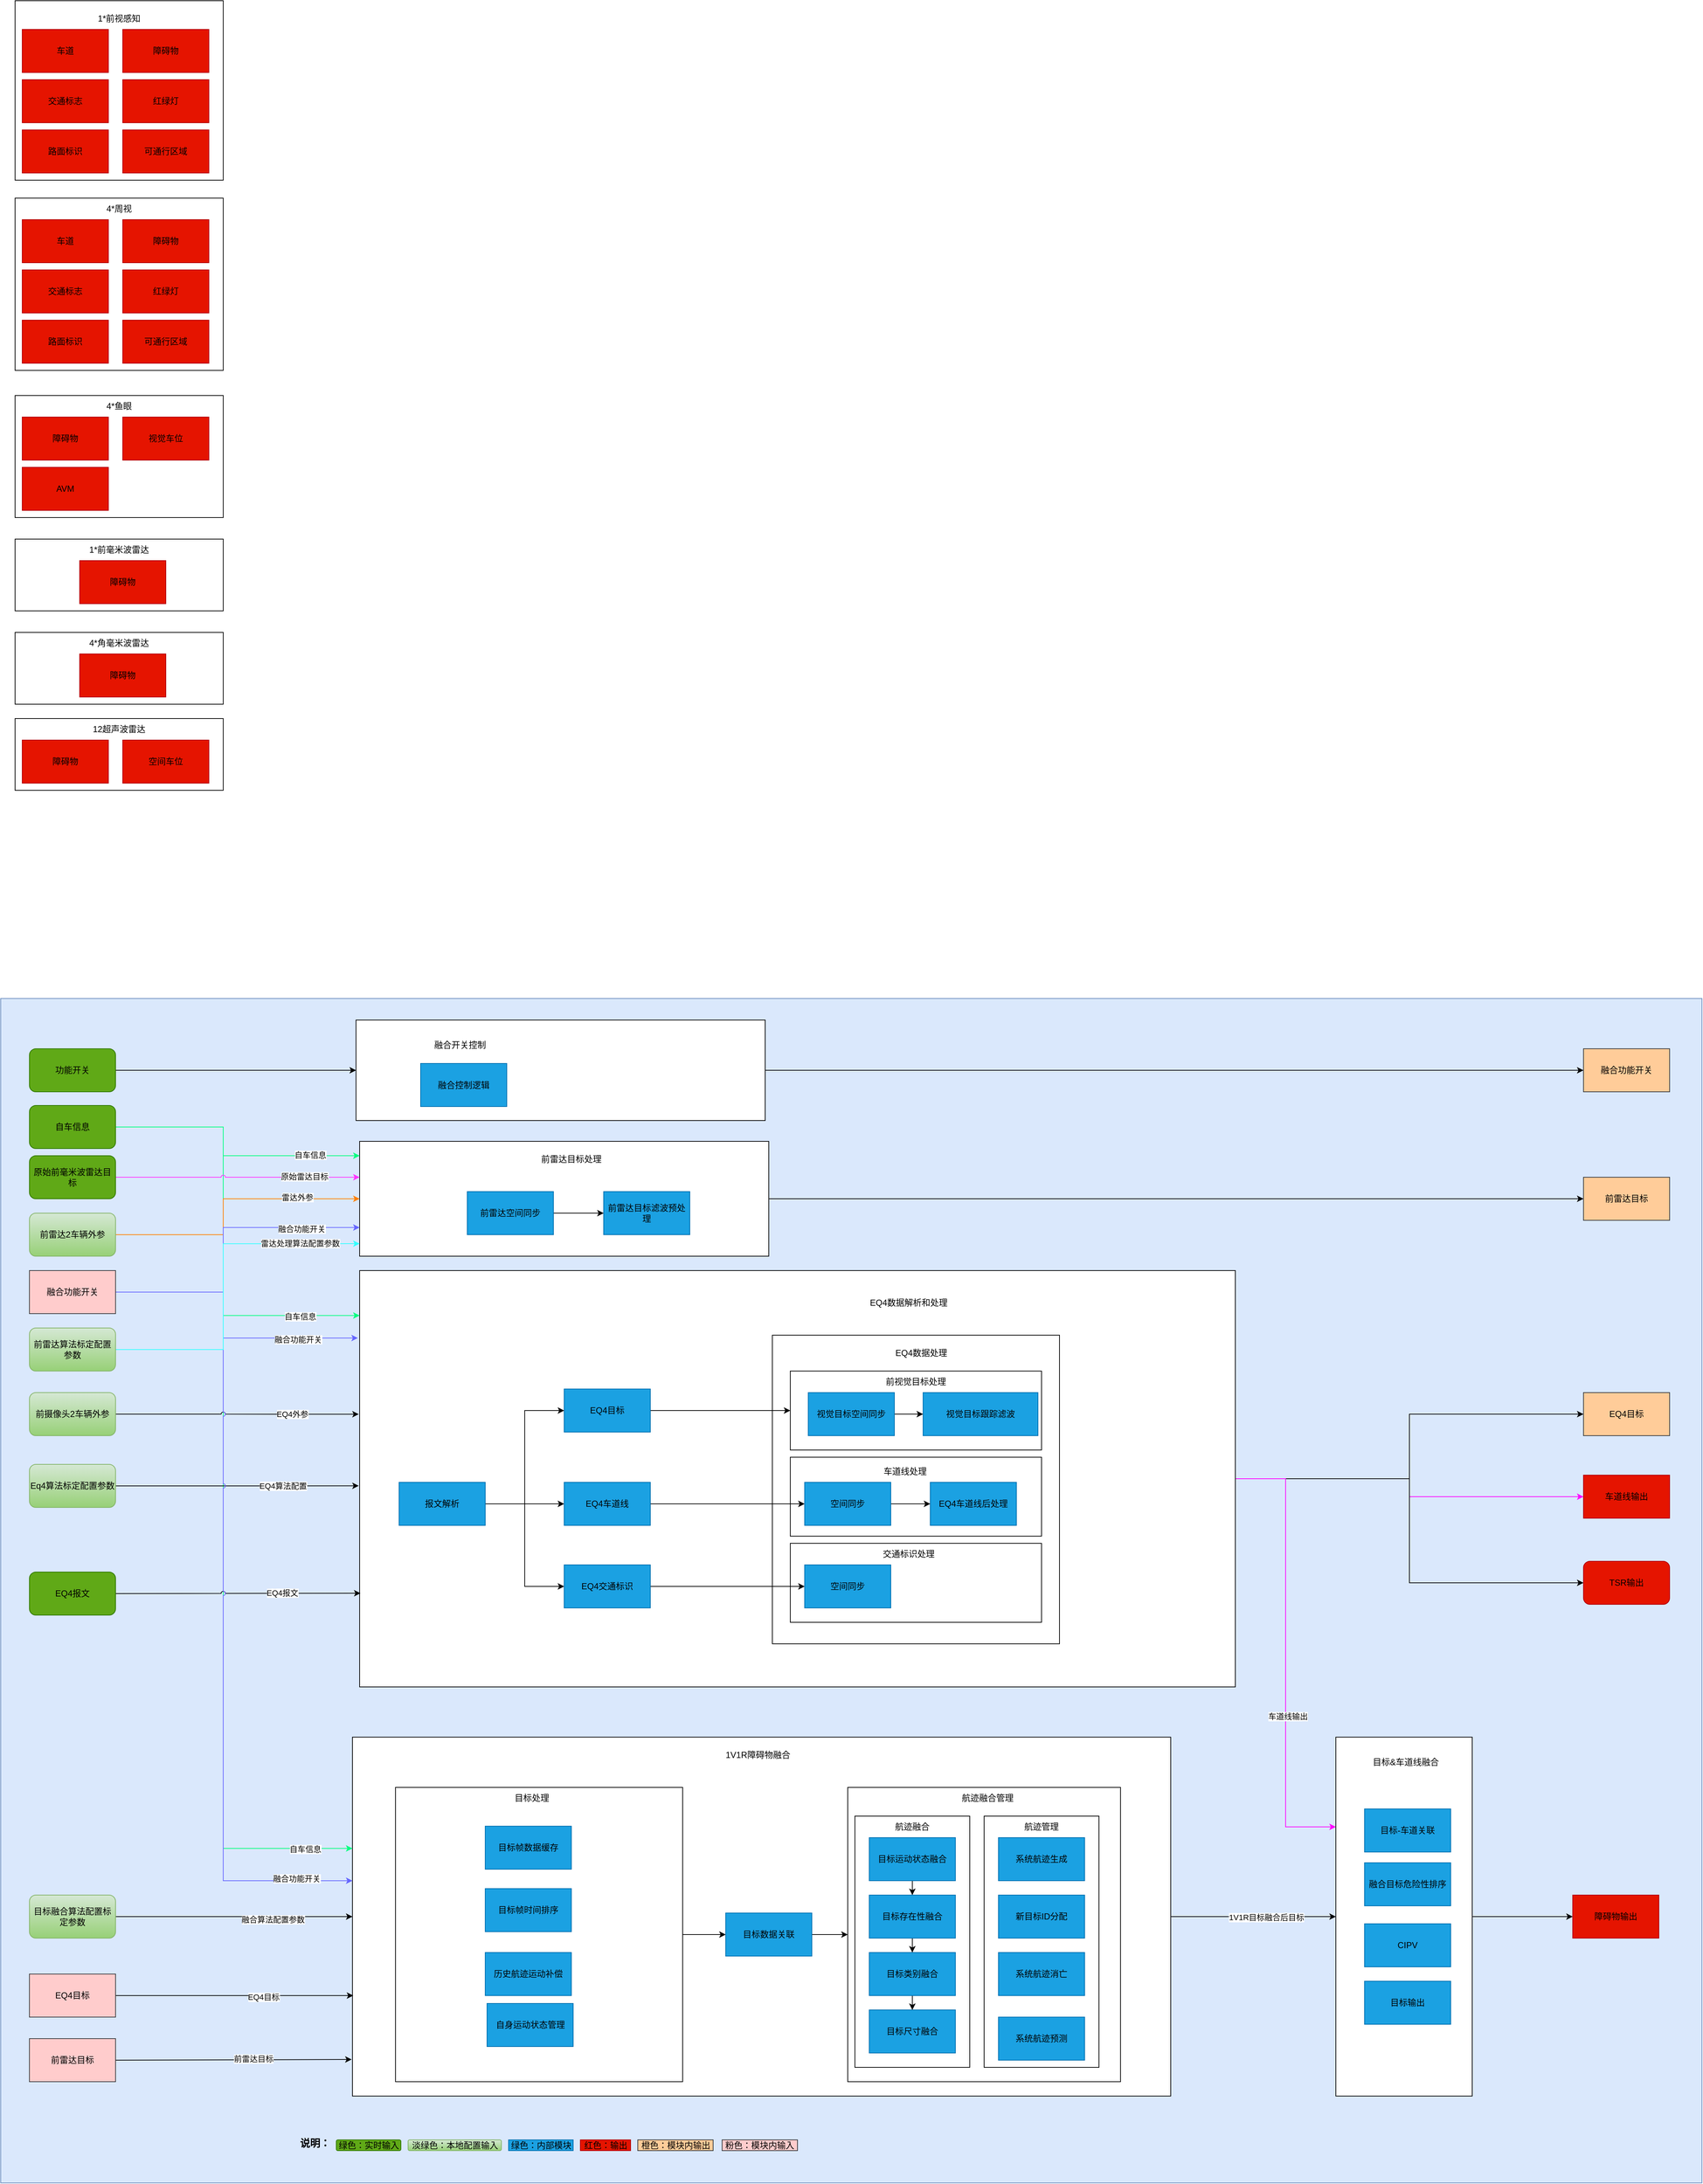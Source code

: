 <mxfile version="20.7.4" type="github">
  <diagram id="IhsJzOfJpi32SxIDnvag" name="第 1 页">
    <mxGraphModel dx="1879" dy="532" grid="1" gridSize="10" guides="1" tooltips="1" connect="1" arrows="1" fold="1" page="1" pageScale="1" pageWidth="827" pageHeight="1169" math="0" shadow="0">
      <root>
        <mxCell id="0" />
        <mxCell id="1" parent="0" />
        <mxCell id="KagueDXsl2RoDiGK6Tea-3" value="" style="rounded=0;whiteSpace=wrap;html=1;fillColor=#dae8fc;strokeColor=#6c8ebf;" vertex="1" parent="1">
          <mxGeometry x="-790" y="1700" width="2370" height="1650" as="geometry" />
        </mxCell>
        <mxCell id="KagueDXsl2RoDiGK6Tea-4" style="edgeStyle=orthogonalEdgeStyle;rounded=0;jumpStyle=arc;orthogonalLoop=1;jettySize=auto;html=1;entryX=0;entryY=0.5;entryDx=0;entryDy=0;" edge="1" parent="1" source="KagueDXsl2RoDiGK6Tea-112" target="KagueDXsl2RoDiGK6Tea-104">
          <mxGeometry relative="1" as="geometry" />
        </mxCell>
        <mxCell id="KagueDXsl2RoDiGK6Tea-5" style="edgeStyle=orthogonalEdgeStyle;rounded=0;jumpStyle=arc;orthogonalLoop=1;jettySize=auto;html=1;entryX=0;entryY=0.5;entryDx=0;entryDy=0;" edge="1" parent="1" source="KagueDXsl2RoDiGK6Tea-6" target="KagueDXsl2RoDiGK6Tea-129">
          <mxGeometry relative="1" as="geometry">
            <mxPoint x="1555" y="1979" as="targetPoint" />
          </mxGeometry>
        </mxCell>
        <mxCell id="KagueDXsl2RoDiGK6Tea-6" value="" style="rounded=0;whiteSpace=wrap;html=1;" vertex="1" parent="1">
          <mxGeometry x="-290" y="1899" width="570" height="160" as="geometry" />
        </mxCell>
        <mxCell id="KagueDXsl2RoDiGK6Tea-7" style="edgeStyle=orthogonalEdgeStyle;rounded=0;orthogonalLoop=1;jettySize=auto;html=1;jumpStyle=arc;entryX=0;entryY=0.5;entryDx=0;entryDy=0;" edge="1" parent="1" source="KagueDXsl2RoDiGK6Tea-12" target="KagueDXsl2RoDiGK6Tea-128">
          <mxGeometry relative="1" as="geometry">
            <mxPoint x="1555" y="2279" as="targetPoint" />
          </mxGeometry>
        </mxCell>
        <mxCell id="KagueDXsl2RoDiGK6Tea-8" style="edgeStyle=orthogonalEdgeStyle;rounded=0;orthogonalLoop=1;jettySize=auto;html=1;entryX=0;entryY=0.5;entryDx=0;entryDy=0;jumpStyle=arc;strokeColor=#FF00FF;" edge="1" parent="1" source="KagueDXsl2RoDiGK6Tea-12" target="KagueDXsl2RoDiGK6Tea-51">
          <mxGeometry relative="1" as="geometry">
            <mxPoint x="1550" y="2399" as="targetPoint" />
          </mxGeometry>
        </mxCell>
        <mxCell id="KagueDXsl2RoDiGK6Tea-9" style="edgeStyle=orthogonalEdgeStyle;rounded=0;orthogonalLoop=1;jettySize=auto;html=1;entryX=0;entryY=0.5;entryDx=0;entryDy=0;jumpStyle=arc;" edge="1" parent="1" source="KagueDXsl2RoDiGK6Tea-12" target="KagueDXsl2RoDiGK6Tea-52">
          <mxGeometry relative="1" as="geometry" />
        </mxCell>
        <mxCell id="KagueDXsl2RoDiGK6Tea-10" style="edgeStyle=orthogonalEdgeStyle;rounded=0;jumpStyle=arc;orthogonalLoop=1;jettySize=auto;html=1;entryX=0;entryY=0.25;entryDx=0;entryDy=0;strokeColor=#FF00FF;" edge="1" parent="1" source="KagueDXsl2RoDiGK6Tea-12" target="KagueDXsl2RoDiGK6Tea-17">
          <mxGeometry relative="1" as="geometry">
            <Array as="points">
              <mxPoint x="1000" y="2369" />
              <mxPoint x="1000" y="2854" />
            </Array>
          </mxGeometry>
        </mxCell>
        <mxCell id="KagueDXsl2RoDiGK6Tea-11" value="车道线输出" style="edgeLabel;html=1;align=center;verticalAlign=middle;resizable=0;points=[];" vertex="1" connectable="0" parent="KagueDXsl2RoDiGK6Tea-10">
          <mxGeometry x="0.283" y="3" relative="1" as="geometry">
            <mxPoint as="offset" />
          </mxGeometry>
        </mxCell>
        <mxCell id="KagueDXsl2RoDiGK6Tea-12" value="" style="rounded=0;whiteSpace=wrap;html=1;" vertex="1" parent="1">
          <mxGeometry x="-290" y="2079" width="1220" height="580" as="geometry" />
        </mxCell>
        <mxCell id="KagueDXsl2RoDiGK6Tea-13" value="" style="rounded=0;whiteSpace=wrap;html=1;" vertex="1" parent="1">
          <mxGeometry x="285" y="2169" width="400" height="430" as="geometry" />
        </mxCell>
        <mxCell id="KagueDXsl2RoDiGK6Tea-14" value="" style="rounded=0;whiteSpace=wrap;html=1;fontColor=#000000;" vertex="1" parent="1">
          <mxGeometry x="310" y="2459" width="350" height="110" as="geometry" />
        </mxCell>
        <mxCell id="KagueDXsl2RoDiGK6Tea-15" value="" style="rounded=0;whiteSpace=wrap;html=1;fontColor=#000000;" vertex="1" parent="1">
          <mxGeometry x="310" y="2339" width="350" height="110" as="geometry" />
        </mxCell>
        <mxCell id="KagueDXsl2RoDiGK6Tea-16" style="edgeStyle=orthogonalEdgeStyle;rounded=0;orthogonalLoop=1;jettySize=auto;html=1;entryX=0;entryY=0.5;entryDx=0;entryDy=0;fontColor=#000000;jumpStyle=arc;" edge="1" parent="1" source="KagueDXsl2RoDiGK6Tea-17" target="KagueDXsl2RoDiGK6Tea-57">
          <mxGeometry relative="1" as="geometry" />
        </mxCell>
        <mxCell id="KagueDXsl2RoDiGK6Tea-17" value="" style="rounded=0;whiteSpace=wrap;html=1;fontColor=#000000;" vertex="1" parent="1">
          <mxGeometry x="1070" y="2729" width="190" height="500" as="geometry" />
        </mxCell>
        <mxCell id="KagueDXsl2RoDiGK6Tea-18" style="edgeStyle=orthogonalEdgeStyle;rounded=0;orthogonalLoop=1;jettySize=auto;html=1;entryX=0;entryY=0.5;entryDx=0;entryDy=0;fontColor=#000000;jumpStyle=arc;" edge="1" parent="1" source="KagueDXsl2RoDiGK6Tea-20" target="KagueDXsl2RoDiGK6Tea-17">
          <mxGeometry relative="1" as="geometry" />
        </mxCell>
        <mxCell id="KagueDXsl2RoDiGK6Tea-19" value="1V1R目标融合后目标" style="edgeLabel;html=1;align=center;verticalAlign=middle;resizable=0;points=[];" vertex="1" connectable="0" parent="KagueDXsl2RoDiGK6Tea-18">
          <mxGeometry x="0.153" y="-1" relative="1" as="geometry">
            <mxPoint as="offset" />
          </mxGeometry>
        </mxCell>
        <mxCell id="KagueDXsl2RoDiGK6Tea-20" value="" style="rounded=0;whiteSpace=wrap;html=1;fontColor=#000000;" vertex="1" parent="1">
          <mxGeometry x="-300" y="2729" width="1140" height="500" as="geometry" />
        </mxCell>
        <mxCell id="KagueDXsl2RoDiGK6Tea-21" style="edgeStyle=orthogonalEdgeStyle;rounded=0;orthogonalLoop=1;jettySize=auto;html=1;entryX=0;entryY=0.5;entryDx=0;entryDy=0;fontColor=#000000;" edge="1" parent="1" source="KagueDXsl2RoDiGK6Tea-22" target="KagueDXsl2RoDiGK6Tea-34">
          <mxGeometry relative="1" as="geometry" />
        </mxCell>
        <mxCell id="KagueDXsl2RoDiGK6Tea-22" value="" style="rounded=0;whiteSpace=wrap;html=1;fontColor=#000000;" vertex="1" parent="1">
          <mxGeometry x="-240" y="2799" width="400" height="410" as="geometry" />
        </mxCell>
        <mxCell id="KagueDXsl2RoDiGK6Tea-23" value="" style="rounded=0;whiteSpace=wrap;html=1;fontColor=#000000;" vertex="1" parent="1">
          <mxGeometry x="390" y="2799" width="380" height="410" as="geometry" />
        </mxCell>
        <mxCell id="KagueDXsl2RoDiGK6Tea-24" value="" style="rounded=0;whiteSpace=wrap;html=1;fontColor=#000000;" vertex="1" parent="1">
          <mxGeometry x="580" y="2839" width="160" height="350" as="geometry" />
        </mxCell>
        <mxCell id="KagueDXsl2RoDiGK6Tea-25" value="" style="rounded=0;whiteSpace=wrap;html=1;fontColor=#000000;" vertex="1" parent="1">
          <mxGeometry x="400" y="2839" width="160" height="350" as="geometry" />
        </mxCell>
        <mxCell id="KagueDXsl2RoDiGK6Tea-26" style="edgeStyle=orthogonalEdgeStyle;rounded=0;jumpStyle=arc;orthogonalLoop=1;jettySize=auto;html=1;exitX=1;exitY=0.5;exitDx=0;exitDy=0;strokeColor=#00FF80;" edge="1" parent="1" source="KagueDXsl2RoDiGK6Tea-32">
          <mxGeometry relative="1" as="geometry">
            <mxPoint x="-290" y="1919" as="targetPoint" />
            <Array as="points">
              <mxPoint x="-480" y="1879" />
              <mxPoint x="-480" y="1919" />
            </Array>
          </mxGeometry>
        </mxCell>
        <mxCell id="KagueDXsl2RoDiGK6Tea-27" value="自车信息" style="edgeLabel;html=1;align=center;verticalAlign=middle;resizable=0;points=[];" vertex="1" connectable="0" parent="KagueDXsl2RoDiGK6Tea-26">
          <mxGeometry x="0.636" y="1" relative="1" as="geometry">
            <mxPoint as="offset" />
          </mxGeometry>
        </mxCell>
        <mxCell id="KagueDXsl2RoDiGK6Tea-28" style="edgeStyle=orthogonalEdgeStyle;rounded=0;jumpStyle=arc;orthogonalLoop=1;jettySize=auto;html=1;entryX=0;entryY=0.108;entryDx=0;entryDy=0;entryPerimeter=0;strokeColor=#00FF80;" edge="1" parent="1" source="KagueDXsl2RoDiGK6Tea-32" target="KagueDXsl2RoDiGK6Tea-12">
          <mxGeometry relative="1" as="geometry">
            <Array as="points">
              <mxPoint x="-480" y="1879" />
              <mxPoint x="-480" y="2142" />
            </Array>
          </mxGeometry>
        </mxCell>
        <mxCell id="KagueDXsl2RoDiGK6Tea-29" value="自车信息" style="edgeLabel;html=1;align=center;verticalAlign=middle;resizable=0;points=[];" vertex="1" connectable="0" parent="KagueDXsl2RoDiGK6Tea-28">
          <mxGeometry x="0.722" y="-1" relative="1" as="geometry">
            <mxPoint as="offset" />
          </mxGeometry>
        </mxCell>
        <mxCell id="KagueDXsl2RoDiGK6Tea-30" style="edgeStyle=orthogonalEdgeStyle;rounded=0;jumpStyle=arc;orthogonalLoop=1;jettySize=auto;html=1;entryX=0;entryY=0.31;entryDx=0;entryDy=0;entryPerimeter=0;strokeColor=#00FF80;" edge="1" parent="1" source="KagueDXsl2RoDiGK6Tea-32" target="KagueDXsl2RoDiGK6Tea-20">
          <mxGeometry relative="1" as="geometry">
            <Array as="points">
              <mxPoint x="-480" y="1879" />
              <mxPoint x="-480" y="2884" />
            </Array>
          </mxGeometry>
        </mxCell>
        <mxCell id="KagueDXsl2RoDiGK6Tea-31" value="自车信息" style="edgeLabel;html=1;align=center;verticalAlign=middle;resizable=0;points=[];" vertex="1" connectable="0" parent="KagueDXsl2RoDiGK6Tea-30">
          <mxGeometry x="0.899" y="-1" relative="1" as="geometry">
            <mxPoint x="1" as="offset" />
          </mxGeometry>
        </mxCell>
        <mxCell id="KagueDXsl2RoDiGK6Tea-32" value="自车信息" style="rounded=1;whiteSpace=wrap;html=1;fillColor=#60a917;strokeColor=#2D7600;fontColor=#000000;" vertex="1" parent="1">
          <mxGeometry x="-750" y="1849" width="120" height="60" as="geometry" />
        </mxCell>
        <mxCell id="KagueDXsl2RoDiGK6Tea-33" style="edgeStyle=orthogonalEdgeStyle;rounded=0;orthogonalLoop=1;jettySize=auto;html=1;entryX=0;entryY=0.5;entryDx=0;entryDy=0;fontColor=#000000;" edge="1" parent="1" source="KagueDXsl2RoDiGK6Tea-34" target="KagueDXsl2RoDiGK6Tea-23">
          <mxGeometry relative="1" as="geometry" />
        </mxCell>
        <mxCell id="KagueDXsl2RoDiGK6Tea-34" value="目标数据关联" style="rounded=0;whiteSpace=wrap;html=1;fillColor=#1ba1e2;strokeColor=#006EAF;fontColor=#000000;" vertex="1" parent="1">
          <mxGeometry x="220" y="2974" width="120" height="60" as="geometry" />
        </mxCell>
        <mxCell id="KagueDXsl2RoDiGK6Tea-35" style="edgeStyle=orthogonalEdgeStyle;rounded=0;orthogonalLoop=1;jettySize=auto;html=1;entryX=0.5;entryY=0;entryDx=0;entryDy=0;fontColor=#000000;" edge="1" parent="1" source="KagueDXsl2RoDiGK6Tea-36" target="KagueDXsl2RoDiGK6Tea-38">
          <mxGeometry relative="1" as="geometry" />
        </mxCell>
        <mxCell id="KagueDXsl2RoDiGK6Tea-36" value="目标运动状态融合" style="rounded=0;whiteSpace=wrap;html=1;fillColor=#1ba1e2;strokeColor=#006EAF;fontColor=#000000;" vertex="1" parent="1">
          <mxGeometry x="420" y="2869" width="120" height="60" as="geometry" />
        </mxCell>
        <mxCell id="KagueDXsl2RoDiGK6Tea-37" style="edgeStyle=orthogonalEdgeStyle;rounded=0;orthogonalLoop=1;jettySize=auto;html=1;entryX=0.5;entryY=0;entryDx=0;entryDy=0;fontColor=#000000;" edge="1" parent="1" source="KagueDXsl2RoDiGK6Tea-38" target="KagueDXsl2RoDiGK6Tea-40">
          <mxGeometry relative="1" as="geometry" />
        </mxCell>
        <mxCell id="KagueDXsl2RoDiGK6Tea-38" value="目标存在性融合" style="rounded=0;whiteSpace=wrap;html=1;fillColor=#1ba1e2;strokeColor=#006EAF;fontColor=#000000;" vertex="1" parent="1">
          <mxGeometry x="420" y="2949" width="120" height="60" as="geometry" />
        </mxCell>
        <mxCell id="KagueDXsl2RoDiGK6Tea-39" style="edgeStyle=orthogonalEdgeStyle;rounded=0;orthogonalLoop=1;jettySize=auto;html=1;entryX=0.5;entryY=0;entryDx=0;entryDy=0;fontColor=#000000;" edge="1" parent="1" source="KagueDXsl2RoDiGK6Tea-40" target="KagueDXsl2RoDiGK6Tea-41">
          <mxGeometry relative="1" as="geometry" />
        </mxCell>
        <mxCell id="KagueDXsl2RoDiGK6Tea-40" value="目标类别融合" style="rounded=0;whiteSpace=wrap;html=1;fillColor=#1ba1e2;strokeColor=#006EAF;fontColor=#000000;" vertex="1" parent="1">
          <mxGeometry x="420" y="3029" width="120" height="60" as="geometry" />
        </mxCell>
        <mxCell id="KagueDXsl2RoDiGK6Tea-41" value="目标尺寸融合" style="rounded=0;whiteSpace=wrap;html=1;fillColor=#1ba1e2;strokeColor=#006EAF;fontColor=#000000;" vertex="1" parent="1">
          <mxGeometry x="420" y="3109" width="120" height="60" as="geometry" />
        </mxCell>
        <mxCell id="KagueDXsl2RoDiGK6Tea-42" value="航迹融合" style="text;html=1;strokeColor=none;fillColor=none;align=center;verticalAlign=middle;whiteSpace=wrap;rounded=0;fontColor=#000000;" vertex="1" parent="1">
          <mxGeometry x="450" y="2839" width="60" height="30" as="geometry" />
        </mxCell>
        <mxCell id="KagueDXsl2RoDiGK6Tea-43" value="系统航迹生成" style="rounded=0;whiteSpace=wrap;html=1;fillColor=#1ba1e2;strokeColor=#006EAF;fontColor=#000000;" vertex="1" parent="1">
          <mxGeometry x="600" y="2869" width="120" height="60" as="geometry" />
        </mxCell>
        <mxCell id="KagueDXsl2RoDiGK6Tea-44" value="新目标ID分配" style="rounded=0;whiteSpace=wrap;html=1;fillColor=#1ba1e2;strokeColor=#006EAF;fontColor=#000000;" vertex="1" parent="1">
          <mxGeometry x="600" y="2949" width="120" height="60" as="geometry" />
        </mxCell>
        <mxCell id="KagueDXsl2RoDiGK6Tea-45" value="系统航迹消亡" style="rounded=0;whiteSpace=wrap;html=1;fillColor=#1ba1e2;strokeColor=#006EAF;fontColor=#000000;" vertex="1" parent="1">
          <mxGeometry x="600" y="3029" width="120" height="60" as="geometry" />
        </mxCell>
        <mxCell id="KagueDXsl2RoDiGK6Tea-46" value="系统航迹预测" style="rounded=0;whiteSpace=wrap;html=1;fillColor=#1ba1e2;strokeColor=#006EAF;fontColor=#000000;" vertex="1" parent="1">
          <mxGeometry x="600" y="3119" width="120" height="60" as="geometry" />
        </mxCell>
        <mxCell id="KagueDXsl2RoDiGK6Tea-47" value="航迹管理" style="text;html=1;strokeColor=none;fillColor=none;align=center;verticalAlign=middle;whiteSpace=wrap;rounded=0;fontColor=#000000;" vertex="1" parent="1">
          <mxGeometry x="630" y="2839" width="60" height="30" as="geometry" />
        </mxCell>
        <mxCell id="KagueDXsl2RoDiGK6Tea-48" value="航迹融合管理" style="text;html=1;strokeColor=none;fillColor=none;align=center;verticalAlign=middle;whiteSpace=wrap;rounded=0;fontColor=#000000;" vertex="1" parent="1">
          <mxGeometry x="540" y="2799" width="90" height="30" as="geometry" />
        </mxCell>
        <mxCell id="KagueDXsl2RoDiGK6Tea-49" value="目标处理" style="text;html=1;strokeColor=none;fillColor=none;align=center;verticalAlign=middle;whiteSpace=wrap;rounded=0;fontColor=#000000;" vertex="1" parent="1">
          <mxGeometry x="-120" y="2799" width="140" height="30" as="geometry" />
        </mxCell>
        <mxCell id="KagueDXsl2RoDiGK6Tea-50" value="1V1R障碍物融合" style="text;html=1;strokeColor=none;fillColor=none;align=center;verticalAlign=middle;whiteSpace=wrap;rounded=0;fontColor=#000000;" vertex="1" parent="1">
          <mxGeometry x="210" y="2739" width="110" height="30" as="geometry" />
        </mxCell>
        <mxCell id="KagueDXsl2RoDiGK6Tea-51" value="车道线输出" style="rounded=0;whiteSpace=wrap;html=1;fillColor=#e51400;strokeColor=#B20000;fontColor=#000000;" vertex="1" parent="1">
          <mxGeometry x="1415" y="2364" width="120" height="60" as="geometry" />
        </mxCell>
        <mxCell id="KagueDXsl2RoDiGK6Tea-52" value="TSR输出" style="rounded=1;whiteSpace=wrap;html=1;fillColor=#e51400;strokeColor=#B20000;fontColor=#000000;" vertex="1" parent="1">
          <mxGeometry x="1415" y="2484" width="120" height="60" as="geometry" />
        </mxCell>
        <mxCell id="KagueDXsl2RoDiGK6Tea-53" value="目标-车道关联" style="rounded=0;whiteSpace=wrap;html=1;fillColor=#1ba1e2;strokeColor=#006EAF;fontColor=#000000;" vertex="1" parent="1">
          <mxGeometry x="1110" y="2829" width="120" height="60" as="geometry" />
        </mxCell>
        <mxCell id="KagueDXsl2RoDiGK6Tea-54" value="融合目标危险性排序" style="rounded=0;whiteSpace=wrap;html=1;fillColor=#1ba1e2;strokeColor=#006EAF;fontColor=#000000;" vertex="1" parent="1">
          <mxGeometry x="1110" y="2904" width="120" height="60" as="geometry" />
        </mxCell>
        <mxCell id="KagueDXsl2RoDiGK6Tea-55" value="CIPV" style="rounded=0;whiteSpace=wrap;html=1;fillColor=#1ba1e2;strokeColor=#006EAF;fontColor=#000000;" vertex="1" parent="1">
          <mxGeometry x="1110" y="2989" width="120" height="60" as="geometry" />
        </mxCell>
        <mxCell id="KagueDXsl2RoDiGK6Tea-56" value="目标输出" style="rounded=0;whiteSpace=wrap;html=1;fillColor=#1ba1e2;strokeColor=#006EAF;fontColor=#000000;" vertex="1" parent="1">
          <mxGeometry x="1110" y="3069" width="120" height="60" as="geometry" />
        </mxCell>
        <mxCell id="KagueDXsl2RoDiGK6Tea-57" value="障碍物输出" style="rounded=0;whiteSpace=wrap;html=1;fillColor=#e51400;strokeColor=#B20000;fontColor=#000000;" vertex="1" parent="1">
          <mxGeometry x="1400" y="2949" width="120" height="60" as="geometry" />
        </mxCell>
        <mxCell id="KagueDXsl2RoDiGK6Tea-58" value="目标&amp;amp;车道线融合" style="text;html=1;strokeColor=none;fillColor=none;align=center;verticalAlign=middle;whiteSpace=wrap;rounded=0;fontColor=#000000;" vertex="1" parent="1">
          <mxGeometry x="1120" y="2749" width="95" height="30" as="geometry" />
        </mxCell>
        <mxCell id="KagueDXsl2RoDiGK6Tea-59" value="绿色：实时输入" style="rounded=1;whiteSpace=wrap;html=1;fillColor=#60a917;strokeColor=#2D7600;fontColor=#000000;" vertex="1" parent="1">
          <mxGeometry x="-322.5" y="3290" width="90" height="15" as="geometry" />
        </mxCell>
        <mxCell id="KagueDXsl2RoDiGK6Tea-60" value="绿色：内部模块" style="rounded=0;whiteSpace=wrap;html=1;fillColor=#1ba1e2;strokeColor=#006EAF;fontColor=#000000;" vertex="1" parent="1">
          <mxGeometry x="-82.5" y="3290" width="90" height="15" as="geometry" />
        </mxCell>
        <mxCell id="KagueDXsl2RoDiGK6Tea-61" value="红色：输出" style="rounded=0;whiteSpace=wrap;html=1;fillColor=#e51400;strokeColor=#B20000;fontColor=#000000;" vertex="1" parent="1">
          <mxGeometry x="17.5" y="3290" width="70" height="15" as="geometry" />
        </mxCell>
        <mxCell id="KagueDXsl2RoDiGK6Tea-62" value="&lt;b style=&quot;font-size: 14px;&quot;&gt;&lt;font style=&quot;font-size: 14px;&quot;&gt;说明：&lt;br style=&quot;font-size: 14px;&quot;&gt;&lt;/font&gt;&lt;/b&gt;" style="text;html=1;strokeColor=none;fillColor=none;align=center;verticalAlign=middle;whiteSpace=wrap;rounded=0;fontSize=14;fontColor=#000000;" vertex="1" parent="1">
          <mxGeometry x="-382.5" y="3280" width="60" height="30" as="geometry" />
        </mxCell>
        <mxCell id="KagueDXsl2RoDiGK6Tea-63" style="edgeStyle=orthogonalEdgeStyle;rounded=0;jumpStyle=arc;orthogonalLoop=1;jettySize=auto;html=1;entryX=-0.001;entryY=0.345;entryDx=0;entryDy=0;entryPerimeter=0;" edge="1" parent="1" source="KagueDXsl2RoDiGK6Tea-65" target="KagueDXsl2RoDiGK6Tea-12">
          <mxGeometry relative="1" as="geometry" />
        </mxCell>
        <mxCell id="KagueDXsl2RoDiGK6Tea-64" value="EQ4外参" style="edgeLabel;html=1;align=center;verticalAlign=middle;resizable=0;points=[];" vertex="1" connectable="0" parent="KagueDXsl2RoDiGK6Tea-63">
          <mxGeometry x="0.451" relative="1" as="geometry">
            <mxPoint as="offset" />
          </mxGeometry>
        </mxCell>
        <mxCell id="KagueDXsl2RoDiGK6Tea-65" value="前摄像头2车辆外参" style="rounded=1;whiteSpace=wrap;html=1;fillColor=#d5e8d4;strokeColor=#82b366;gradientColor=#97d077;" vertex="1" parent="1">
          <mxGeometry x="-750" y="2249" width="120" height="60" as="geometry" />
        </mxCell>
        <mxCell id="KagueDXsl2RoDiGK6Tea-66" style="edgeStyle=orthogonalEdgeStyle;rounded=0;jumpStyle=arc;orthogonalLoop=1;jettySize=auto;html=1;entryX=0;entryY=0.5;entryDx=0;entryDy=0;strokeColor=#FF8000;" edge="1" parent="1" source="KagueDXsl2RoDiGK6Tea-68" target="KagueDXsl2RoDiGK6Tea-6">
          <mxGeometry relative="1" as="geometry">
            <Array as="points">
              <mxPoint x="-480" y="2029" />
              <mxPoint x="-480" y="1979" />
            </Array>
          </mxGeometry>
        </mxCell>
        <mxCell id="KagueDXsl2RoDiGK6Tea-67" value="雷达外参" style="edgeLabel;html=1;align=center;verticalAlign=middle;resizable=0;points=[];" vertex="1" connectable="0" parent="KagueDXsl2RoDiGK6Tea-66">
          <mxGeometry x="0.553" y="2" relative="1" as="geometry">
            <mxPoint as="offset" />
          </mxGeometry>
        </mxCell>
        <mxCell id="KagueDXsl2RoDiGK6Tea-68" value="前雷达2车辆外参" style="rounded=1;whiteSpace=wrap;html=1;fillColor=#d5e8d4;strokeColor=#82b366;gradientColor=#97d077;" vertex="1" parent="1">
          <mxGeometry x="-750" y="1999" width="120" height="60" as="geometry" />
        </mxCell>
        <mxCell id="KagueDXsl2RoDiGK6Tea-69" style="edgeStyle=orthogonalEdgeStyle;rounded=0;jumpStyle=arc;orthogonalLoop=1;jettySize=auto;html=1;entryX=0;entryY=0.5;entryDx=0;entryDy=0;strokeColor=#000000;" edge="1" parent="1" source="KagueDXsl2RoDiGK6Tea-71" target="KagueDXsl2RoDiGK6Tea-20">
          <mxGeometry relative="1" as="geometry" />
        </mxCell>
        <mxCell id="KagueDXsl2RoDiGK6Tea-70" value="融合算法配置参数" style="edgeLabel;html=1;align=center;verticalAlign=middle;resizable=0;points=[];" vertex="1" connectable="0" parent="KagueDXsl2RoDiGK6Tea-69">
          <mxGeometry x="0.327" y="-4" relative="1" as="geometry">
            <mxPoint as="offset" />
          </mxGeometry>
        </mxCell>
        <mxCell id="KagueDXsl2RoDiGK6Tea-71" value="目标融合算法配置标定参数" style="rounded=1;whiteSpace=wrap;html=1;fillColor=#d5e8d4;strokeColor=#82b366;gradientColor=#97d077;" vertex="1" parent="1">
          <mxGeometry x="-750" y="2949" width="120" height="60" as="geometry" />
        </mxCell>
        <mxCell id="KagueDXsl2RoDiGK6Tea-72" value="淡绿色：本地配置输入" style="rounded=1;whiteSpace=wrap;html=1;fillColor=#d5e8d4;strokeColor=#82b366;gradientColor=#97d077;" vertex="1" parent="1">
          <mxGeometry x="-222.5" y="3290" width="130" height="15" as="geometry" />
        </mxCell>
        <mxCell id="KagueDXsl2RoDiGK6Tea-73" style="edgeStyle=orthogonalEdgeStyle;rounded=0;jumpStyle=arc;orthogonalLoop=1;jettySize=auto;html=1;entryX=0.001;entryY=0.775;entryDx=0;entryDy=0;entryPerimeter=0;" edge="1" parent="1" source="KagueDXsl2RoDiGK6Tea-75" target="KagueDXsl2RoDiGK6Tea-12">
          <mxGeometry relative="1" as="geometry" />
        </mxCell>
        <mxCell id="KagueDXsl2RoDiGK6Tea-74" value="EQ4报文" style="edgeLabel;html=1;align=center;verticalAlign=middle;resizable=0;points=[];" vertex="1" connectable="0" parent="KagueDXsl2RoDiGK6Tea-73">
          <mxGeometry x="0.357" y="1" relative="1" as="geometry">
            <mxPoint as="offset" />
          </mxGeometry>
        </mxCell>
        <mxCell id="KagueDXsl2RoDiGK6Tea-75" value="EQ4报文" style="rounded=1;whiteSpace=wrap;html=1;fillColor=#60a917;strokeColor=#2D7600;fontColor=#000000;" vertex="1" parent="1">
          <mxGeometry x="-750" y="2499" width="120" height="60" as="geometry" />
        </mxCell>
        <mxCell id="KagueDXsl2RoDiGK6Tea-76" style="edgeStyle=orthogonalEdgeStyle;rounded=0;orthogonalLoop=1;jettySize=auto;html=1;entryX=0;entryY=0.5;entryDx=0;entryDy=0;" edge="1" parent="1" source="KagueDXsl2RoDiGK6Tea-79" target="KagueDXsl2RoDiGK6Tea-81">
          <mxGeometry relative="1" as="geometry" />
        </mxCell>
        <mxCell id="KagueDXsl2RoDiGK6Tea-77" style="edgeStyle=orthogonalEdgeStyle;rounded=0;orthogonalLoop=1;jettySize=auto;html=1;entryX=0;entryY=0.5;entryDx=0;entryDy=0;" edge="1" parent="1" source="KagueDXsl2RoDiGK6Tea-79" target="KagueDXsl2RoDiGK6Tea-83">
          <mxGeometry relative="1" as="geometry" />
        </mxCell>
        <mxCell id="KagueDXsl2RoDiGK6Tea-78" style="edgeStyle=orthogonalEdgeStyle;rounded=0;orthogonalLoop=1;jettySize=auto;html=1;entryX=0;entryY=0.5;entryDx=0;entryDy=0;" edge="1" parent="1" source="KagueDXsl2RoDiGK6Tea-79" target="KagueDXsl2RoDiGK6Tea-85">
          <mxGeometry relative="1" as="geometry" />
        </mxCell>
        <mxCell id="KagueDXsl2RoDiGK6Tea-79" value="报文解析" style="rounded=0;whiteSpace=wrap;html=1;fillColor=#1ba1e2;strokeColor=#006EAF;fontColor=#000000;" vertex="1" parent="1">
          <mxGeometry x="-235" y="2374" width="120" height="60" as="geometry" />
        </mxCell>
        <mxCell id="KagueDXsl2RoDiGK6Tea-80" style="edgeStyle=orthogonalEdgeStyle;rounded=0;orthogonalLoop=1;jettySize=auto;html=1;entryX=0;entryY=0.5;entryDx=0;entryDy=0;" edge="1" parent="1" source="KagueDXsl2RoDiGK6Tea-81" target="KagueDXsl2RoDiGK6Tea-86">
          <mxGeometry relative="1" as="geometry" />
        </mxCell>
        <mxCell id="KagueDXsl2RoDiGK6Tea-81" value="EQ4目标" style="rounded=0;whiteSpace=wrap;html=1;fillColor=#1ba1e2;strokeColor=#006EAF;fontColor=#000000;" vertex="1" parent="1">
          <mxGeometry x="-5" y="2244" width="120" height="60" as="geometry" />
        </mxCell>
        <mxCell id="KagueDXsl2RoDiGK6Tea-82" style="edgeStyle=orthogonalEdgeStyle;rounded=0;orthogonalLoop=1;jettySize=auto;html=1;entryX=0;entryY=0.5;entryDx=0;entryDy=0;" edge="1" parent="1" source="KagueDXsl2RoDiGK6Tea-83" target="KagueDXsl2RoDiGK6Tea-93">
          <mxGeometry relative="1" as="geometry" />
        </mxCell>
        <mxCell id="KagueDXsl2RoDiGK6Tea-83" value="EQ4车道线" style="rounded=0;whiteSpace=wrap;html=1;fillColor=#1ba1e2;strokeColor=#006EAF;fontColor=#000000;" vertex="1" parent="1">
          <mxGeometry x="-5" y="2374" width="120" height="60" as="geometry" />
        </mxCell>
        <mxCell id="KagueDXsl2RoDiGK6Tea-84" style="edgeStyle=orthogonalEdgeStyle;rounded=0;orthogonalLoop=1;jettySize=auto;html=1;" edge="1" parent="1" source="KagueDXsl2RoDiGK6Tea-85" target="KagueDXsl2RoDiGK6Tea-94">
          <mxGeometry relative="1" as="geometry" />
        </mxCell>
        <mxCell id="KagueDXsl2RoDiGK6Tea-85" value="EQ4交通标识" style="rounded=0;whiteSpace=wrap;html=1;fillColor=#1ba1e2;strokeColor=#006EAF;fontColor=#000000;" vertex="1" parent="1">
          <mxGeometry x="-5" y="2489" width="120" height="60" as="geometry" />
        </mxCell>
        <mxCell id="KagueDXsl2RoDiGK6Tea-86" value="" style="rounded=0;whiteSpace=wrap;html=1;fontColor=#000000;" vertex="1" parent="1">
          <mxGeometry x="310" y="2219" width="350" height="110" as="geometry" />
        </mxCell>
        <mxCell id="KagueDXsl2RoDiGK6Tea-87" value="视觉目标跟踪滤波" style="rounded=0;whiteSpace=wrap;html=1;fillColor=#1ba1e2;strokeColor=#006EAF;fontColor=#000000;" vertex="1" parent="1">
          <mxGeometry x="495" y="2249" width="160" height="60" as="geometry" />
        </mxCell>
        <mxCell id="KagueDXsl2RoDiGK6Tea-88" style="edgeStyle=orthogonalEdgeStyle;rounded=0;orthogonalLoop=1;jettySize=auto;html=1;entryX=0;entryY=0.5;entryDx=0;entryDy=0;" edge="1" parent="1" source="KagueDXsl2RoDiGK6Tea-89" target="KagueDXsl2RoDiGK6Tea-87">
          <mxGeometry relative="1" as="geometry" />
        </mxCell>
        <mxCell id="KagueDXsl2RoDiGK6Tea-89" value="视觉目标空间同步" style="rounded=0;whiteSpace=wrap;html=1;fillColor=#1ba1e2;strokeColor=#006EAF;fontColor=#000000;" vertex="1" parent="1">
          <mxGeometry x="335" y="2249" width="120" height="60" as="geometry" />
        </mxCell>
        <mxCell id="KagueDXsl2RoDiGK6Tea-90" value="前视觉目标处理" style="text;html=1;strokeColor=none;fillColor=none;align=center;verticalAlign=middle;whiteSpace=wrap;rounded=0;fontColor=#000000;" vertex="1" parent="1">
          <mxGeometry x="440" y="2219" width="90" height="30" as="geometry" />
        </mxCell>
        <mxCell id="KagueDXsl2RoDiGK6Tea-91" value="EQ4车道线后处理" style="rounded=0;whiteSpace=wrap;html=1;fillColor=#1ba1e2;strokeColor=#006EAF;fontColor=#000000;" vertex="1" parent="1">
          <mxGeometry x="505" y="2374" width="120" height="60" as="geometry" />
        </mxCell>
        <mxCell id="KagueDXsl2RoDiGK6Tea-92" value="" style="edgeStyle=orthogonalEdgeStyle;rounded=0;orthogonalLoop=1;jettySize=auto;html=1;" edge="1" parent="1" source="KagueDXsl2RoDiGK6Tea-93" target="KagueDXsl2RoDiGK6Tea-91">
          <mxGeometry relative="1" as="geometry" />
        </mxCell>
        <mxCell id="KagueDXsl2RoDiGK6Tea-93" value="空间同步" style="rounded=0;whiteSpace=wrap;html=1;fillColor=#1ba1e2;strokeColor=#006EAF;fontColor=#000000;" vertex="1" parent="1">
          <mxGeometry x="330" y="2374" width="120" height="60" as="geometry" />
        </mxCell>
        <mxCell id="KagueDXsl2RoDiGK6Tea-94" value="空间同步" style="rounded=0;whiteSpace=wrap;html=1;fillColor=#1ba1e2;strokeColor=#006EAF;fontColor=#000000;" vertex="1" parent="1">
          <mxGeometry x="330" y="2489" width="120" height="60" as="geometry" />
        </mxCell>
        <mxCell id="KagueDXsl2RoDiGK6Tea-95" value="车道线处理" style="text;html=1;strokeColor=none;fillColor=none;align=center;verticalAlign=middle;whiteSpace=wrap;rounded=0;fontColor=#000000;" vertex="1" parent="1">
          <mxGeometry x="425" y="2344" width="90" height="30" as="geometry" />
        </mxCell>
        <mxCell id="KagueDXsl2RoDiGK6Tea-96" value="交通标识处理" style="text;html=1;strokeColor=none;fillColor=none;align=center;verticalAlign=middle;whiteSpace=wrap;rounded=0;fontColor=#000000;" vertex="1" parent="1">
          <mxGeometry x="430" y="2459" width="90" height="30" as="geometry" />
        </mxCell>
        <mxCell id="KagueDXsl2RoDiGK6Tea-97" value="EQ4数据处理" style="text;html=1;strokeColor=none;fillColor=none;align=center;verticalAlign=middle;whiteSpace=wrap;rounded=0;" vertex="1" parent="1">
          <mxGeometry x="450" y="2179" width="85" height="30" as="geometry" />
        </mxCell>
        <mxCell id="KagueDXsl2RoDiGK6Tea-98" value="EQ4数据解析和处理" style="text;html=1;strokeColor=none;fillColor=none;align=center;verticalAlign=middle;whiteSpace=wrap;rounded=0;" vertex="1" parent="1">
          <mxGeometry x="285" y="2069" width="380" height="110" as="geometry" />
        </mxCell>
        <mxCell id="KagueDXsl2RoDiGK6Tea-99" style="edgeStyle=orthogonalEdgeStyle;rounded=0;orthogonalLoop=1;jettySize=auto;html=1;entryX=-0.001;entryY=0.517;entryDx=0;entryDy=0;entryPerimeter=0;" edge="1" parent="1" source="KagueDXsl2RoDiGK6Tea-101" target="KagueDXsl2RoDiGK6Tea-12">
          <mxGeometry relative="1" as="geometry">
            <mxPoint x="-340" y="2319" as="targetPoint" />
          </mxGeometry>
        </mxCell>
        <mxCell id="KagueDXsl2RoDiGK6Tea-100" value="EQ4算法配置" style="edgeLabel;html=1;align=center;verticalAlign=middle;resizable=0;points=[];" vertex="1" connectable="0" parent="KagueDXsl2RoDiGK6Tea-99">
          <mxGeometry x="0.374" relative="1" as="geometry">
            <mxPoint as="offset" />
          </mxGeometry>
        </mxCell>
        <mxCell id="KagueDXsl2RoDiGK6Tea-101" value="Eq4算法标定配置参数" style="rounded=1;whiteSpace=wrap;html=1;fillColor=#d5e8d4;strokeColor=#82b366;gradientColor=#97d077;" vertex="1" parent="1">
          <mxGeometry x="-750" y="2349" width="120" height="60" as="geometry" />
        </mxCell>
        <mxCell id="KagueDXsl2RoDiGK6Tea-102" style="edgeStyle=orthogonalEdgeStyle;rounded=0;jumpStyle=arc;orthogonalLoop=1;jettySize=auto;html=1;entryX=0;entryY=0.5;entryDx=0;entryDy=0;" edge="1" parent="1" source="KagueDXsl2RoDiGK6Tea-103" target="KagueDXsl2RoDiGK6Tea-112">
          <mxGeometry relative="1" as="geometry" />
        </mxCell>
        <mxCell id="KagueDXsl2RoDiGK6Tea-103" value="功能开关" style="rounded=1;whiteSpace=wrap;html=1;fillColor=#60a917;strokeColor=#2D7600;fontColor=#000000;" vertex="1" parent="1">
          <mxGeometry x="-750" y="1770" width="120" height="60" as="geometry" />
        </mxCell>
        <mxCell id="KagueDXsl2RoDiGK6Tea-104" value="融合功能开关" style="rounded=0;whiteSpace=wrap;html=1;fillColor=#ffcc99;strokeColor=#36393d;" vertex="1" parent="1">
          <mxGeometry x="1415" y="1770" width="120" height="60" as="geometry" />
        </mxCell>
        <mxCell id="KagueDXsl2RoDiGK6Tea-105" style="edgeStyle=orthogonalEdgeStyle;rounded=0;jumpStyle=arc;orthogonalLoop=1;jettySize=auto;html=1;strokeColor=#FF33FF;" edge="1" parent="1" source="KagueDXsl2RoDiGK6Tea-107">
          <mxGeometry relative="1" as="geometry">
            <mxPoint x="-290" y="1949" as="targetPoint" />
            <Array as="points">
              <mxPoint x="-291" y="1949" />
            </Array>
          </mxGeometry>
        </mxCell>
        <mxCell id="KagueDXsl2RoDiGK6Tea-106" value="原始雷达目标" style="edgeLabel;html=1;align=center;verticalAlign=middle;resizable=0;points=[];" vertex="1" connectable="0" parent="KagueDXsl2RoDiGK6Tea-105">
          <mxGeometry x="0.544" y="1" relative="1" as="geometry">
            <mxPoint as="offset" />
          </mxGeometry>
        </mxCell>
        <mxCell id="KagueDXsl2RoDiGK6Tea-107" value="原始前毫米波雷达目标" style="rounded=1;whiteSpace=wrap;html=1;fillColor=#60a917;strokeColor=#2D7600;fontColor=#000000;" vertex="1" parent="1">
          <mxGeometry x="-750" y="1919" width="120" height="60" as="geometry" />
        </mxCell>
        <mxCell id="KagueDXsl2RoDiGK6Tea-108" value="前雷达目标滤波预处理" style="rounded=0;whiteSpace=wrap;html=1;fillColor=#1ba1e2;strokeColor=#006EAF;fontColor=#000000;" vertex="1" parent="1">
          <mxGeometry x="50" y="1969" width="120" height="60" as="geometry" />
        </mxCell>
        <mxCell id="KagueDXsl2RoDiGK6Tea-109" value="" style="edgeStyle=orthogonalEdgeStyle;rounded=0;jumpStyle=arc;orthogonalLoop=1;jettySize=auto;html=1;" edge="1" parent="1" source="KagueDXsl2RoDiGK6Tea-110" target="KagueDXsl2RoDiGK6Tea-108">
          <mxGeometry relative="1" as="geometry" />
        </mxCell>
        <mxCell id="KagueDXsl2RoDiGK6Tea-110" value="前雷达空间同步" style="rounded=0;whiteSpace=wrap;html=1;fillColor=#1ba1e2;strokeColor=#006EAF;fontColor=#000000;" vertex="1" parent="1">
          <mxGeometry x="-140" y="1969" width="120" height="60" as="geometry" />
        </mxCell>
        <mxCell id="KagueDXsl2RoDiGK6Tea-111" value="前雷达目标处理" style="text;html=1;strokeColor=none;fillColor=none;align=center;verticalAlign=middle;whiteSpace=wrap;rounded=0;fontColor=#000000;" vertex="1" parent="1">
          <mxGeometry x="-40" y="1909" width="90" height="30" as="geometry" />
        </mxCell>
        <mxCell id="KagueDXsl2RoDiGK6Tea-112" value="" style="rounded=0;whiteSpace=wrap;html=1;" vertex="1" parent="1">
          <mxGeometry x="-295" y="1730" width="570" height="140" as="geometry" />
        </mxCell>
        <mxCell id="KagueDXsl2RoDiGK6Tea-113" value="融合控制逻辑" style="rounded=0;whiteSpace=wrap;html=1;fillColor=#1ba1e2;strokeColor=#006EAF;fontColor=#000000;" vertex="1" parent="1">
          <mxGeometry x="-205" y="1790.5" width="120" height="60" as="geometry" />
        </mxCell>
        <mxCell id="KagueDXsl2RoDiGK6Tea-114" value="融合开关控制" style="text;html=1;strokeColor=none;fillColor=none;align=center;verticalAlign=middle;whiteSpace=wrap;rounded=0;fontColor=#000000;" vertex="1" parent="1">
          <mxGeometry x="-195" y="1749.5" width="90" height="30" as="geometry" />
        </mxCell>
        <mxCell id="KagueDXsl2RoDiGK6Tea-115" style="edgeStyle=orthogonalEdgeStyle;rounded=0;jumpStyle=arc;orthogonalLoop=1;jettySize=auto;html=1;entryX=0;entryY=0.75;entryDx=0;entryDy=0;fillColor=#cdeb8b;strokeColor=#6666FF;" edge="1" parent="1" source="KagueDXsl2RoDiGK6Tea-121" target="KagueDXsl2RoDiGK6Tea-6">
          <mxGeometry relative="1" as="geometry">
            <mxPoint x="-820" y="2129" as="targetPoint" />
            <Array as="points">
              <mxPoint x="-480" y="2109" />
              <mxPoint x="-480" y="2019" />
            </Array>
          </mxGeometry>
        </mxCell>
        <mxCell id="KagueDXsl2RoDiGK6Tea-116" value="融合功能开关" style="edgeLabel;html=1;align=center;verticalAlign=middle;resizable=0;points=[];" vertex="1" connectable="0" parent="KagueDXsl2RoDiGK6Tea-115">
          <mxGeometry x="0.62" y="-2" relative="1" as="geometry">
            <mxPoint as="offset" />
          </mxGeometry>
        </mxCell>
        <mxCell id="KagueDXsl2RoDiGK6Tea-117" style="edgeStyle=orthogonalEdgeStyle;rounded=0;jumpStyle=arc;orthogonalLoop=1;jettySize=auto;html=1;entryX=-0.002;entryY=0.162;entryDx=0;entryDy=0;entryPerimeter=0;strokeColor=#6666FF;" edge="1" parent="1" source="KagueDXsl2RoDiGK6Tea-121" target="KagueDXsl2RoDiGK6Tea-12">
          <mxGeometry relative="1" as="geometry">
            <Array as="points">
              <mxPoint x="-480" y="2109" />
              <mxPoint x="-480" y="2173" />
            </Array>
          </mxGeometry>
        </mxCell>
        <mxCell id="KagueDXsl2RoDiGK6Tea-118" value="融合功能开关" style="edgeLabel;html=1;align=center;verticalAlign=middle;resizable=0;points=[];" vertex="1" connectable="0" parent="KagueDXsl2RoDiGK6Tea-117">
          <mxGeometry x="0.581" y="-2" relative="1" as="geometry">
            <mxPoint as="offset" />
          </mxGeometry>
        </mxCell>
        <mxCell id="KagueDXsl2RoDiGK6Tea-119" style="edgeStyle=orthogonalEdgeStyle;rounded=0;jumpStyle=arc;orthogonalLoop=1;jettySize=auto;html=1;entryX=0;entryY=0.4;entryDx=0;entryDy=0;entryPerimeter=0;strokeColor=#6666FF;" edge="1" parent="1" source="KagueDXsl2RoDiGK6Tea-121" target="KagueDXsl2RoDiGK6Tea-20">
          <mxGeometry relative="1" as="geometry">
            <Array as="points">
              <mxPoint x="-480" y="2109" />
              <mxPoint x="-480" y="2929" />
            </Array>
          </mxGeometry>
        </mxCell>
        <mxCell id="KagueDXsl2RoDiGK6Tea-120" value="融合功能开关" style="edgeLabel;html=1;align=center;verticalAlign=middle;resizable=0;points=[];" vertex="1" connectable="0" parent="KagueDXsl2RoDiGK6Tea-119">
          <mxGeometry x="0.864" y="3" relative="1" as="geometry">
            <mxPoint as="offset" />
          </mxGeometry>
        </mxCell>
        <mxCell id="KagueDXsl2RoDiGK6Tea-121" value="融合功能开关" style="rounded=0;whiteSpace=wrap;html=1;fillColor=#ffcccc;strokeColor=#36393d;" vertex="1" parent="1">
          <mxGeometry x="-750" y="2079" width="120" height="60" as="geometry" />
        </mxCell>
        <mxCell id="KagueDXsl2RoDiGK6Tea-122" style="edgeStyle=orthogonalEdgeStyle;rounded=0;jumpStyle=arc;orthogonalLoop=1;jettySize=auto;html=1;strokeColor=#33FFFF;entryX=0;entryY=0.891;entryDx=0;entryDy=0;entryPerimeter=0;" edge="1" parent="1" source="KagueDXsl2RoDiGK6Tea-124" target="KagueDXsl2RoDiGK6Tea-6">
          <mxGeometry relative="1" as="geometry">
            <mxPoint x="-300" y="2039" as="targetPoint" />
            <Array as="points">
              <mxPoint x="-480" y="2189" />
              <mxPoint x="-480" y="2042" />
            </Array>
          </mxGeometry>
        </mxCell>
        <mxCell id="KagueDXsl2RoDiGK6Tea-123" value="雷达处理算法配置参数" style="edgeLabel;html=1;align=center;verticalAlign=middle;resizable=0;points=[];" vertex="1" connectable="0" parent="KagueDXsl2RoDiGK6Tea-122">
          <mxGeometry x="0.659" y="1" relative="1" as="geometry">
            <mxPoint as="offset" />
          </mxGeometry>
        </mxCell>
        <mxCell id="KagueDXsl2RoDiGK6Tea-124" value="前雷达算法标定配置参数" style="rounded=1;whiteSpace=wrap;html=1;fillColor=#d5e8d4;strokeColor=#82b366;gradientColor=#97d077;" vertex="1" parent="1">
          <mxGeometry x="-750" y="2159" width="120" height="60" as="geometry" />
        </mxCell>
        <mxCell id="KagueDXsl2RoDiGK6Tea-125" style="edgeStyle=orthogonalEdgeStyle;rounded=0;jumpStyle=arc;orthogonalLoop=1;jettySize=auto;html=1;entryX=0.001;entryY=0.72;entryDx=0;entryDy=0;entryPerimeter=0;strokeColor=#000000;" edge="1" parent="1" source="KagueDXsl2RoDiGK6Tea-127" target="KagueDXsl2RoDiGK6Tea-20">
          <mxGeometry relative="1" as="geometry" />
        </mxCell>
        <mxCell id="KagueDXsl2RoDiGK6Tea-126" value="EQ4目标" style="edgeLabel;html=1;align=center;verticalAlign=middle;resizable=0;points=[];" vertex="1" connectable="0" parent="KagueDXsl2RoDiGK6Tea-125">
          <mxGeometry x="0.244" y="-2" relative="1" as="geometry">
            <mxPoint as="offset" />
          </mxGeometry>
        </mxCell>
        <mxCell id="KagueDXsl2RoDiGK6Tea-127" value="EQ4目标" style="rounded=0;whiteSpace=wrap;html=1;fillColor=#ffcccc;strokeColor=#36393d;" vertex="1" parent="1">
          <mxGeometry x="-750" y="3059" width="120" height="60" as="geometry" />
        </mxCell>
        <mxCell id="KagueDXsl2RoDiGK6Tea-128" value="EQ4目标" style="rounded=0;whiteSpace=wrap;html=1;fillColor=#ffcc99;strokeColor=#36393d;" vertex="1" parent="1">
          <mxGeometry x="1415" y="2249" width="120" height="60" as="geometry" />
        </mxCell>
        <mxCell id="KagueDXsl2RoDiGK6Tea-129" value="前雷达目标" style="rounded=0;whiteSpace=wrap;html=1;fillColor=#ffcc99;strokeColor=#36393d;" vertex="1" parent="1">
          <mxGeometry x="1415" y="1949" width="120" height="60" as="geometry" />
        </mxCell>
        <mxCell id="KagueDXsl2RoDiGK6Tea-130" style="edgeStyle=orthogonalEdgeStyle;rounded=0;jumpStyle=arc;orthogonalLoop=1;jettySize=auto;html=1;entryX=-0.001;entryY=0.898;entryDx=0;entryDy=0;entryPerimeter=0;strokeColor=#000000;" edge="1" parent="1" source="KagueDXsl2RoDiGK6Tea-132" target="KagueDXsl2RoDiGK6Tea-20">
          <mxGeometry relative="1" as="geometry" />
        </mxCell>
        <mxCell id="KagueDXsl2RoDiGK6Tea-131" value="前雷达目标" style="edgeLabel;html=1;align=center;verticalAlign=middle;resizable=0;points=[];" vertex="1" connectable="0" parent="KagueDXsl2RoDiGK6Tea-130">
          <mxGeometry x="0.17" y="1" relative="1" as="geometry">
            <mxPoint as="offset" />
          </mxGeometry>
        </mxCell>
        <mxCell id="KagueDXsl2RoDiGK6Tea-132" value="前雷达目标" style="rounded=0;whiteSpace=wrap;html=1;fillColor=#ffcccc;strokeColor=#36393d;" vertex="1" parent="1">
          <mxGeometry x="-750" y="3149" width="120" height="60" as="geometry" />
        </mxCell>
        <mxCell id="KagueDXsl2RoDiGK6Tea-133" value="目标帧数据缓存" style="rounded=0;whiteSpace=wrap;html=1;fillColor=#1ba1e2;strokeColor=#006EAF;fontColor=#000000;" vertex="1" parent="1">
          <mxGeometry x="-115" y="2853" width="120" height="60" as="geometry" />
        </mxCell>
        <mxCell id="KagueDXsl2RoDiGK6Tea-134" value="目标帧时间排序" style="rounded=0;whiteSpace=wrap;html=1;fillColor=#1ba1e2;strokeColor=#006EAF;fontColor=#000000;" vertex="1" parent="1">
          <mxGeometry x="-115" y="2940" width="120" height="60" as="geometry" />
        </mxCell>
        <mxCell id="KagueDXsl2RoDiGK6Tea-135" value="历史航迹运动补偿" style="rounded=0;whiteSpace=wrap;html=1;fillColor=#1ba1e2;strokeColor=#006EAF;fontColor=#000000;" vertex="1" parent="1">
          <mxGeometry x="-115" y="3029" width="120" height="60" as="geometry" />
        </mxCell>
        <mxCell id="KagueDXsl2RoDiGK6Tea-136" value="橙色：模块内输出" style="rounded=0;whiteSpace=wrap;html=1;fillColor=#ffcc99;strokeColor=#36393d;" vertex="1" parent="1">
          <mxGeometry x="97.5" y="3290" width="105" height="15" as="geometry" />
        </mxCell>
        <mxCell id="KagueDXsl2RoDiGK6Tea-137" value="粉色：模块内输入" style="rounded=0;whiteSpace=wrap;html=1;fillColor=#ffcccc;strokeColor=#36393d;" vertex="1" parent="1">
          <mxGeometry x="215" y="3290" width="105" height="15" as="geometry" />
        </mxCell>
        <mxCell id="KagueDXsl2RoDiGK6Tea-138" value="自身运动状态管理" style="rounded=0;whiteSpace=wrap;html=1;fillColor=#1ba1e2;strokeColor=#006EAF;fontColor=#000000;" vertex="1" parent="1">
          <mxGeometry x="-112.5" y="3100" width="120" height="60" as="geometry" />
        </mxCell>
        <mxCell id="KagueDXsl2RoDiGK6Tea-139" value="" style="rounded=0;whiteSpace=wrap;html=1;" vertex="1" parent="1">
          <mxGeometry x="-770" y="310" width="290" height="250" as="geometry" />
        </mxCell>
        <mxCell id="KagueDXsl2RoDiGK6Tea-140" value="车道" style="rounded=0;whiteSpace=wrap;html=1;fillColor=#e51400;fontColor=#000000;strokeColor=#B20000;" vertex="1" parent="1">
          <mxGeometry x="-760" y="350" width="120" height="60" as="geometry" />
        </mxCell>
        <mxCell id="KagueDXsl2RoDiGK6Tea-141" value="1*前视感知" style="text;html=1;strokeColor=none;fillColor=none;align=center;verticalAlign=middle;whiteSpace=wrap;rounded=0;" vertex="1" parent="1">
          <mxGeometry x="-660" y="320" width="70" height="30" as="geometry" />
        </mxCell>
        <mxCell id="KagueDXsl2RoDiGK6Tea-142" value="障碍物" style="rounded=0;whiteSpace=wrap;html=1;fillColor=#e51400;fontColor=#000000;strokeColor=#B20000;" vertex="1" parent="1">
          <mxGeometry x="-620" y="350" width="120" height="60" as="geometry" />
        </mxCell>
        <mxCell id="KagueDXsl2RoDiGK6Tea-143" value="交通标志" style="rounded=0;whiteSpace=wrap;html=1;fillColor=#e51400;fontColor=#000000;strokeColor=#B20000;" vertex="1" parent="1">
          <mxGeometry x="-760" y="420" width="120" height="60" as="geometry" />
        </mxCell>
        <mxCell id="KagueDXsl2RoDiGK6Tea-144" value="红绿灯" style="rounded=0;whiteSpace=wrap;html=1;fillColor=#e51400;fontColor=#000000;strokeColor=#B20000;" vertex="1" parent="1">
          <mxGeometry x="-620" y="420" width="120" height="60" as="geometry" />
        </mxCell>
        <mxCell id="KagueDXsl2RoDiGK6Tea-145" value="路面标识" style="rounded=0;whiteSpace=wrap;html=1;fillColor=#e51400;fontColor=#000000;strokeColor=#B20000;" vertex="1" parent="1">
          <mxGeometry x="-760" y="490" width="120" height="60" as="geometry" />
        </mxCell>
        <mxCell id="KagueDXsl2RoDiGK6Tea-146" value="可通行区域" style="rounded=0;whiteSpace=wrap;html=1;fillColor=#e51400;fontColor=#000000;strokeColor=#B20000;" vertex="1" parent="1">
          <mxGeometry x="-620" y="490" width="120" height="60" as="geometry" />
        </mxCell>
        <mxCell id="KagueDXsl2RoDiGK6Tea-147" value="" style="rounded=0;whiteSpace=wrap;html=1;" vertex="1" parent="1">
          <mxGeometry x="-770" y="585" width="290" height="240" as="geometry" />
        </mxCell>
        <mxCell id="KagueDXsl2RoDiGK6Tea-148" value="车道" style="rounded=0;whiteSpace=wrap;html=1;fillColor=#e51400;fontColor=#000000;strokeColor=#B20000;" vertex="1" parent="1">
          <mxGeometry x="-760" y="615" width="120" height="60" as="geometry" />
        </mxCell>
        <mxCell id="KagueDXsl2RoDiGK6Tea-149" value="4*周视" style="text;html=1;strokeColor=none;fillColor=none;align=center;verticalAlign=middle;whiteSpace=wrap;rounded=0;" vertex="1" parent="1">
          <mxGeometry x="-660" y="585" width="70" height="30" as="geometry" />
        </mxCell>
        <mxCell id="KagueDXsl2RoDiGK6Tea-150" value="障碍物" style="rounded=0;whiteSpace=wrap;html=1;fillColor=#e51400;fontColor=#000000;strokeColor=#B20000;" vertex="1" parent="1">
          <mxGeometry x="-620" y="615" width="120" height="60" as="geometry" />
        </mxCell>
        <mxCell id="KagueDXsl2RoDiGK6Tea-151" value="交通标志" style="rounded=0;whiteSpace=wrap;html=1;fillColor=#e51400;fontColor=#000000;strokeColor=#B20000;" vertex="1" parent="1">
          <mxGeometry x="-760" y="685" width="120" height="60" as="geometry" />
        </mxCell>
        <mxCell id="KagueDXsl2RoDiGK6Tea-152" value="红绿灯" style="rounded=0;whiteSpace=wrap;html=1;fillColor=#e51400;fontColor=#000000;strokeColor=#B20000;" vertex="1" parent="1">
          <mxGeometry x="-620" y="685" width="120" height="60" as="geometry" />
        </mxCell>
        <mxCell id="KagueDXsl2RoDiGK6Tea-153" value="路面标识" style="rounded=0;whiteSpace=wrap;html=1;fillColor=#e51400;fontColor=#000000;strokeColor=#B20000;" vertex="1" parent="1">
          <mxGeometry x="-760" y="755" width="120" height="60" as="geometry" />
        </mxCell>
        <mxCell id="KagueDXsl2RoDiGK6Tea-154" value="可通行区域" style="rounded=0;whiteSpace=wrap;html=1;fillColor=#e51400;fontColor=#000000;strokeColor=#B20000;" vertex="1" parent="1">
          <mxGeometry x="-620" y="755" width="120" height="60" as="geometry" />
        </mxCell>
        <mxCell id="KagueDXsl2RoDiGK6Tea-155" value="" style="rounded=0;whiteSpace=wrap;html=1;" vertex="1" parent="1">
          <mxGeometry x="-770" y="860" width="290" height="170" as="geometry" />
        </mxCell>
        <mxCell id="KagueDXsl2RoDiGK6Tea-156" value="障碍物" style="rounded=0;whiteSpace=wrap;html=1;fillColor=#e51400;fontColor=#000000;strokeColor=#B20000;" vertex="1" parent="1">
          <mxGeometry x="-760" y="890" width="120" height="60" as="geometry" />
        </mxCell>
        <mxCell id="KagueDXsl2RoDiGK6Tea-157" value="4*鱼眼" style="text;html=1;strokeColor=none;fillColor=none;align=center;verticalAlign=middle;whiteSpace=wrap;rounded=0;" vertex="1" parent="1">
          <mxGeometry x="-660" y="860" width="70" height="30" as="geometry" />
        </mxCell>
        <mxCell id="KagueDXsl2RoDiGK6Tea-158" value="视觉车位" style="rounded=0;whiteSpace=wrap;html=1;fillColor=#e51400;fontColor=#000000;strokeColor=#B20000;" vertex="1" parent="1">
          <mxGeometry x="-620" y="890" width="120" height="60" as="geometry" />
        </mxCell>
        <mxCell id="KagueDXsl2RoDiGK6Tea-167" value="AVM" style="rounded=0;whiteSpace=wrap;html=1;fillColor=#e51400;fontColor=#000000;strokeColor=#B20000;" vertex="1" parent="1">
          <mxGeometry x="-760" y="960" width="120" height="60" as="geometry" />
        </mxCell>
        <mxCell id="KagueDXsl2RoDiGK6Tea-170" value="" style="rounded=0;whiteSpace=wrap;html=1;" vertex="1" parent="1">
          <mxGeometry x="-770" y="1060" width="290" height="100" as="geometry" />
        </mxCell>
        <mxCell id="KagueDXsl2RoDiGK6Tea-171" value="障碍物" style="rounded=0;whiteSpace=wrap;html=1;fillColor=#e51400;fontColor=#000000;strokeColor=#B20000;" vertex="1" parent="1">
          <mxGeometry x="-680" y="1090" width="120" height="60" as="geometry" />
        </mxCell>
        <mxCell id="KagueDXsl2RoDiGK6Tea-172" value="1*前毫米波雷达" style="text;html=1;strokeColor=none;fillColor=none;align=center;verticalAlign=middle;whiteSpace=wrap;rounded=0;" vertex="1" parent="1">
          <mxGeometry x="-675" y="1060" width="100" height="30" as="geometry" />
        </mxCell>
        <mxCell id="KagueDXsl2RoDiGK6Tea-176" value="" style="rounded=0;whiteSpace=wrap;html=1;" vertex="1" parent="1">
          <mxGeometry x="-770" y="1190" width="290" height="100" as="geometry" />
        </mxCell>
        <mxCell id="KagueDXsl2RoDiGK6Tea-177" value="障碍物" style="rounded=0;whiteSpace=wrap;html=1;fillColor=#e51400;fontColor=#000000;strokeColor=#B20000;" vertex="1" parent="1">
          <mxGeometry x="-680" y="1220" width="120" height="60" as="geometry" />
        </mxCell>
        <mxCell id="KagueDXsl2RoDiGK6Tea-178" value="4*角毫米波雷达" style="text;html=1;strokeColor=none;fillColor=none;align=center;verticalAlign=middle;whiteSpace=wrap;rounded=0;" vertex="1" parent="1">
          <mxGeometry x="-675" y="1190" width="100" height="30" as="geometry" />
        </mxCell>
        <mxCell id="KagueDXsl2RoDiGK6Tea-180" value="" style="rounded=0;whiteSpace=wrap;html=1;" vertex="1" parent="1">
          <mxGeometry x="-770" y="1310" width="290" height="100" as="geometry" />
        </mxCell>
        <mxCell id="KagueDXsl2RoDiGK6Tea-181" value="障碍物" style="rounded=0;whiteSpace=wrap;html=1;fillColor=#e51400;fontColor=#000000;strokeColor=#B20000;" vertex="1" parent="1">
          <mxGeometry x="-760" y="1340" width="120" height="60" as="geometry" />
        </mxCell>
        <mxCell id="KagueDXsl2RoDiGK6Tea-182" value="12超声波雷达" style="text;html=1;strokeColor=none;fillColor=none;align=center;verticalAlign=middle;whiteSpace=wrap;rounded=0;" vertex="1" parent="1">
          <mxGeometry x="-675" y="1310" width="100" height="30" as="geometry" />
        </mxCell>
        <mxCell id="KagueDXsl2RoDiGK6Tea-183" value="空间车位" style="rounded=0;whiteSpace=wrap;html=1;fillColor=#e51400;fontColor=#000000;strokeColor=#B20000;" vertex="1" parent="1">
          <mxGeometry x="-620" y="1340" width="120" height="60" as="geometry" />
        </mxCell>
      </root>
    </mxGraphModel>
  </diagram>
</mxfile>
